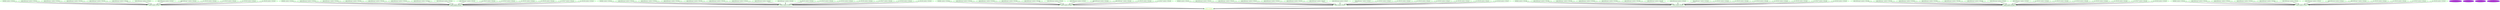  digraph "g" {
"DcIPaddr_monitor_0 c001n02" -> "probe_complete c001n02" [ style = bold]
"DcIPaddr_monitor_0 c001n02" [ style=bold color="green" fontcolor="black" ]
"DcIPaddr_monitor_0 c001n03" -> "probe_complete c001n03" [ style = bold]
"DcIPaddr_monitor_0 c001n03" [ style=bold color="green" fontcolor="black" ]
"DcIPaddr_monitor_0 c001n04" -> "probe_complete c001n04" [ style = bold]
"DcIPaddr_monitor_0 c001n04" [ style=bold color="green" fontcolor="black" ]
"DcIPaddr_monitor_0 c001n05" -> "probe_complete c001n05" [ style = bold]
"DcIPaddr_monitor_0 c001n05" [ style=bold color="green" fontcolor="black" ]
"DcIPaddr_monitor_0 c001n06" -> "probe_complete c001n06" [ style = bold]
"DcIPaddr_monitor_0 c001n06" [ style=bold color="green" fontcolor="black" ]
"DcIPaddr_monitor_0 c001n07" -> "probe_complete c001n07" [ style = bold]
"DcIPaddr_monitor_0 c001n07" [ style=bold color="green" fontcolor="black" ]
"DcIPaddr_monitor_0 c001n08" -> "probe_complete c001n08" [ style = bold]
"DcIPaddr_monitor_0 c001n08" [ style=bold color="green" fontcolor="black" ]
"DoFencing_running_0" [ style=filled color="black" fontcolor="orange"  fillcolor=purple]
"DoFencing_start_0" [ style=filled color="black" fontcolor="orange"  fillcolor=purple]
"DoFencing_stop_0" [ style=filled color="black" fontcolor="orange"  fillcolor=purple]
"DoFencing_stopped_0" [ style=filled color="black" fontcolor="orange"  fillcolor=purple]
"child_DoFencing:0_monitor_0 c001n02" -> "probe_complete c001n02" [ style = bold]
"child_DoFencing:0_monitor_0 c001n02" [ style=bold color="green" fontcolor="black" ]
"child_DoFencing:0_monitor_0 c001n03" -> "probe_complete c001n03" [ style = bold]
"child_DoFencing:0_monitor_0 c001n03" [ style=bold color="green" fontcolor="black" ]
"child_DoFencing:0_monitor_0 c001n04" -> "probe_complete c001n04" [ style = bold]
"child_DoFencing:0_monitor_0 c001n04" [ style=bold color="green" fontcolor="black" ]
"child_DoFencing:0_monitor_0 c001n05" -> "probe_complete c001n05" [ style = bold]
"child_DoFencing:0_monitor_0 c001n05" [ style=bold color="green" fontcolor="black" ]
"child_DoFencing:0_monitor_0 c001n06" -> "probe_complete c001n06" [ style = bold]
"child_DoFencing:0_monitor_0 c001n06" [ style=bold color="green" fontcolor="black" ]
"child_DoFencing:0_monitor_0 c001n07" -> "probe_complete c001n07" [ style = bold]
"child_DoFencing:0_monitor_0 c001n07" [ style=bold color="green" fontcolor="black" ]
"child_DoFencing:0_monitor_0 c001n08" -> "probe_complete c001n08" [ style = bold]
"child_DoFencing:0_monitor_0 c001n08" [ style=bold color="green" fontcolor="black" ]
"child_DoFencing:0_monitor_0 c001n09" -> "probe_complete c001n09" [ style = bold]
"child_DoFencing:0_monitor_0 c001n09" [ style=bold color="green" fontcolor="black" ]
"child_DoFencing:1_monitor_0 c001n02" -> "probe_complete c001n02" [ style = bold]
"child_DoFencing:1_monitor_0 c001n02" [ style=bold color="green" fontcolor="black" ]
"child_DoFencing:1_monitor_0 c001n03" -> "probe_complete c001n03" [ style = bold]
"child_DoFencing:1_monitor_0 c001n03" [ style=bold color="green" fontcolor="black" ]
"child_DoFencing:1_monitor_0 c001n04" -> "probe_complete c001n04" [ style = bold]
"child_DoFencing:1_monitor_0 c001n04" [ style=bold color="green" fontcolor="black" ]
"child_DoFencing:1_monitor_0 c001n05" -> "probe_complete c001n05" [ style = bold]
"child_DoFencing:1_monitor_0 c001n05" [ style=bold color="green" fontcolor="black" ]
"child_DoFencing:1_monitor_0 c001n06" -> "probe_complete c001n06" [ style = bold]
"child_DoFencing:1_monitor_0 c001n06" [ style=bold color="green" fontcolor="black" ]
"child_DoFencing:1_monitor_0 c001n07" -> "probe_complete c001n07" [ style = bold]
"child_DoFencing:1_monitor_0 c001n07" [ style=bold color="green" fontcolor="black" ]
"child_DoFencing:1_monitor_0 c001n08" -> "probe_complete c001n08" [ style = bold]
"child_DoFencing:1_monitor_0 c001n08" [ style=bold color="green" fontcolor="black" ]
"child_DoFencing:1_monitor_0 c001n09" -> "probe_complete c001n09" [ style = bold]
"child_DoFencing:1_monitor_0 c001n09" [ style=bold color="green" fontcolor="black" ]
"child_DoFencing:2_monitor_0 c001n02" -> "probe_complete c001n02" [ style = bold]
"child_DoFencing:2_monitor_0 c001n02" [ style=bold color="green" fontcolor="black" ]
"child_DoFencing:2_monitor_0 c001n03" -> "probe_complete c001n03" [ style = bold]
"child_DoFencing:2_monitor_0 c001n03" [ style=bold color="green" fontcolor="black" ]
"child_DoFencing:2_monitor_0 c001n04" -> "probe_complete c001n04" [ style = bold]
"child_DoFencing:2_monitor_0 c001n04" [ style=bold color="green" fontcolor="black" ]
"child_DoFencing:2_monitor_0 c001n05" -> "probe_complete c001n05" [ style = bold]
"child_DoFencing:2_monitor_0 c001n05" [ style=bold color="green" fontcolor="black" ]
"child_DoFencing:2_monitor_0 c001n06" -> "probe_complete c001n06" [ style = bold]
"child_DoFencing:2_monitor_0 c001n06" [ style=bold color="green" fontcolor="black" ]
"child_DoFencing:2_monitor_0 c001n07" -> "probe_complete c001n07" [ style = bold]
"child_DoFencing:2_monitor_0 c001n07" [ style=bold color="green" fontcolor="black" ]
"child_DoFencing:2_monitor_0 c001n08" -> "probe_complete c001n08" [ style = bold]
"child_DoFencing:2_monitor_0 c001n08" [ style=bold color="green" fontcolor="black" ]
"child_DoFencing:2_monitor_0 c001n09" -> "probe_complete c001n09" [ style = bold]
"child_DoFencing:2_monitor_0 c001n09" [ style=bold color="green" fontcolor="black" ]
"child_DoFencing:3_monitor_0 c001n02" -> "probe_complete c001n02" [ style = bold]
"child_DoFencing:3_monitor_0 c001n02" [ style=bold color="green" fontcolor="black" ]
"child_DoFencing:3_monitor_0 c001n03" -> "probe_complete c001n03" [ style = bold]
"child_DoFencing:3_monitor_0 c001n03" [ style=bold color="green" fontcolor="black" ]
"child_DoFencing:3_monitor_0 c001n04" -> "probe_complete c001n04" [ style = bold]
"child_DoFencing:3_monitor_0 c001n04" [ style=bold color="green" fontcolor="black" ]
"child_DoFencing:3_monitor_0 c001n05" -> "probe_complete c001n05" [ style = bold]
"child_DoFencing:3_monitor_0 c001n05" [ style=bold color="green" fontcolor="black" ]
"child_DoFencing:3_monitor_0 c001n06" -> "probe_complete c001n06" [ style = bold]
"child_DoFencing:3_monitor_0 c001n06" [ style=bold color="green" fontcolor="black" ]
"child_DoFencing:3_monitor_0 c001n07" -> "probe_complete c001n07" [ style = bold]
"child_DoFencing:3_monitor_0 c001n07" [ style=bold color="green" fontcolor="black" ]
"child_DoFencing:3_monitor_0 c001n08" -> "probe_complete c001n08" [ style = bold]
"child_DoFencing:3_monitor_0 c001n08" [ style=bold color="green" fontcolor="black" ]
"child_DoFencing:3_monitor_0 c001n09" -> "probe_complete c001n09" [ style = bold]
"child_DoFencing:3_monitor_0 c001n09" [ style=bold color="green" fontcolor="black" ]
"child_DoFencing:4_monitor_0 c001n02" -> "probe_complete c001n02" [ style = bold]
"child_DoFencing:4_monitor_0 c001n02" [ style=bold color="green" fontcolor="black" ]
"child_DoFencing:4_monitor_0 c001n03" -> "probe_complete c001n03" [ style = bold]
"child_DoFencing:4_monitor_0 c001n03" [ style=bold color="green" fontcolor="black" ]
"child_DoFencing:4_monitor_0 c001n04" -> "probe_complete c001n04" [ style = bold]
"child_DoFencing:4_monitor_0 c001n04" [ style=bold color="green" fontcolor="black" ]
"child_DoFencing:4_monitor_0 c001n05" -> "probe_complete c001n05" [ style = bold]
"child_DoFencing:4_monitor_0 c001n05" [ style=bold color="green" fontcolor="black" ]
"child_DoFencing:4_monitor_0 c001n06" -> "probe_complete c001n06" [ style = bold]
"child_DoFencing:4_monitor_0 c001n06" [ style=bold color="green" fontcolor="black" ]
"child_DoFencing:4_monitor_0 c001n07" -> "probe_complete c001n07" [ style = bold]
"child_DoFencing:4_monitor_0 c001n07" [ style=bold color="green" fontcolor="black" ]
"child_DoFencing:4_monitor_0 c001n08" -> "probe_complete c001n08" [ style = bold]
"child_DoFencing:4_monitor_0 c001n08" [ style=bold color="green" fontcolor="black" ]
"child_DoFencing:4_monitor_0 c001n09" -> "probe_complete c001n09" [ style = bold]
"child_DoFencing:4_monitor_0 c001n09" [ style=bold color="green" fontcolor="black" ]
"child_DoFencing:5_monitor_0 c001n02" -> "probe_complete c001n02" [ style = bold]
"child_DoFencing:5_monitor_0 c001n02" [ style=bold color="green" fontcolor="black" ]
"child_DoFencing:5_monitor_0 c001n03" -> "probe_complete c001n03" [ style = bold]
"child_DoFencing:5_monitor_0 c001n03" [ style=bold color="green" fontcolor="black" ]
"child_DoFencing:5_monitor_0 c001n04" -> "probe_complete c001n04" [ style = bold]
"child_DoFencing:5_monitor_0 c001n04" [ style=bold color="green" fontcolor="black" ]
"child_DoFencing:5_monitor_0 c001n05" -> "probe_complete c001n05" [ style = bold]
"child_DoFencing:5_monitor_0 c001n05" [ style=bold color="green" fontcolor="black" ]
"child_DoFencing:5_monitor_0 c001n06" -> "probe_complete c001n06" [ style = bold]
"child_DoFencing:5_monitor_0 c001n06" [ style=bold color="green" fontcolor="black" ]
"child_DoFencing:5_monitor_0 c001n07" -> "probe_complete c001n07" [ style = bold]
"child_DoFencing:5_monitor_0 c001n07" [ style=bold color="green" fontcolor="black" ]
"child_DoFencing:5_monitor_0 c001n08" -> "probe_complete c001n08" [ style = bold]
"child_DoFencing:5_monitor_0 c001n08" [ style=bold color="green" fontcolor="black" ]
"child_DoFencing:5_monitor_0 c001n09" -> "probe_complete c001n09" [ style = bold]
"child_DoFencing:5_monitor_0 c001n09" [ style=bold color="green" fontcolor="black" ]
"child_DoFencing:6_monitor_0 c001n02" -> "probe_complete c001n02" [ style = bold]
"child_DoFencing:6_monitor_0 c001n02" [ style=bold color="green" fontcolor="black" ]
"child_DoFencing:6_monitor_0 c001n03" -> "probe_complete c001n03" [ style = bold]
"child_DoFencing:6_monitor_0 c001n03" [ style=bold color="green" fontcolor="black" ]
"child_DoFencing:6_monitor_0 c001n04" -> "probe_complete c001n04" [ style = bold]
"child_DoFencing:6_monitor_0 c001n04" [ style=bold color="green" fontcolor="black" ]
"child_DoFencing:6_monitor_0 c001n05" -> "probe_complete c001n05" [ style = bold]
"child_DoFencing:6_monitor_0 c001n05" [ style=bold color="green" fontcolor="black" ]
"child_DoFencing:6_monitor_0 c001n06" -> "probe_complete c001n06" [ style = bold]
"child_DoFencing:6_monitor_0 c001n06" [ style=bold color="green" fontcolor="black" ]
"child_DoFencing:6_monitor_0 c001n07" -> "probe_complete c001n07" [ style = bold]
"child_DoFencing:6_monitor_0 c001n07" [ style=bold color="green" fontcolor="black" ]
"child_DoFencing:6_monitor_0 c001n08" -> "probe_complete c001n08" [ style = bold]
"child_DoFencing:6_monitor_0 c001n08" [ style=bold color="green" fontcolor="black" ]
"child_DoFencing:6_monitor_0 c001n09" -> "probe_complete c001n09" [ style = bold]
"child_DoFencing:6_monitor_0 c001n09" [ style=bold color="green" fontcolor="black" ]
"child_DoFencing:7_monitor_0 c001n02" -> "probe_complete c001n02" [ style = bold]
"child_DoFencing:7_monitor_0 c001n02" [ style=bold color="green" fontcolor="black" ]
"child_DoFencing:7_monitor_0 c001n03" -> "probe_complete c001n03" [ style = bold]
"child_DoFencing:7_monitor_0 c001n03" [ style=bold color="green" fontcolor="black" ]
"child_DoFencing:7_monitor_0 c001n04" -> "probe_complete c001n04" [ style = bold]
"child_DoFencing:7_monitor_0 c001n04" [ style=bold color="green" fontcolor="black" ]
"child_DoFencing:7_monitor_0 c001n05" -> "probe_complete c001n05" [ style = bold]
"child_DoFencing:7_monitor_0 c001n05" [ style=bold color="green" fontcolor="black" ]
"child_DoFencing:7_monitor_0 c001n06" -> "probe_complete c001n06" [ style = bold]
"child_DoFencing:7_monitor_0 c001n06" [ style=bold color="green" fontcolor="black" ]
"child_DoFencing:7_monitor_0 c001n07" -> "probe_complete c001n07" [ style = bold]
"child_DoFencing:7_monitor_0 c001n07" [ style=bold color="green" fontcolor="black" ]
"child_DoFencing:7_monitor_0 c001n08" -> "probe_complete c001n08" [ style = bold]
"child_DoFencing:7_monitor_0 c001n08" [ style=bold color="green" fontcolor="black" ]
"child_DoFencing:7_monitor_0 c001n09" -> "probe_complete c001n09" [ style = bold]
"child_DoFencing:7_monitor_0 c001n09" [ style=bold color="green" fontcolor="black" ]
"probe_complete c001n02" -> "probe_complete" [ style = bold]
"probe_complete c001n02" [ style=bold color="green" fontcolor="black" ]
"probe_complete c001n03" -> "probe_complete" [ style = bold]
"probe_complete c001n03" [ style=bold color="green" fontcolor="black" ]
"probe_complete c001n04" -> "probe_complete" [ style = bold]
"probe_complete c001n04" [ style=bold color="green" fontcolor="black" ]
"probe_complete c001n05" -> "probe_complete" [ style = bold]
"probe_complete c001n05" [ style=bold color="green" fontcolor="black" ]
"probe_complete c001n06" -> "probe_complete" [ style = bold]
"probe_complete c001n06" [ style=bold color="green" fontcolor="black" ]
"probe_complete c001n07" -> "probe_complete" [ style = bold]
"probe_complete c001n07" [ style=bold color="green" fontcolor="black" ]
"probe_complete c001n08" -> "probe_complete" [ style = bold]
"probe_complete c001n08" [ style=bold color="green" fontcolor="black" ]
"probe_complete c001n09" -> "probe_complete" [ style = bold]
"probe_complete c001n09" [ style=bold color="green" fontcolor="black" ]
"probe_complete" [ style=bold color="green" fontcolor="orange" ]
"rsc_c001n02_monitor_0 c001n04" -> "probe_complete c001n04" [ style = bold]
"rsc_c001n02_monitor_0 c001n04" [ style=bold color="green" fontcolor="black" ]
"rsc_c001n02_monitor_0 c001n05" -> "probe_complete c001n05" [ style = bold]
"rsc_c001n02_monitor_0 c001n05" [ style=bold color="green" fontcolor="black" ]
"rsc_c001n02_monitor_0 c001n07" -> "probe_complete c001n07" [ style = bold]
"rsc_c001n02_monitor_0 c001n07" [ style=bold color="green" fontcolor="black" ]
"rsc_c001n02_monitor_0 c001n08" -> "probe_complete c001n08" [ style = bold]
"rsc_c001n02_monitor_0 c001n08" [ style=bold color="green" fontcolor="black" ]
"rsc_c001n02_monitor_0 c001n09" -> "probe_complete c001n09" [ style = bold]
"rsc_c001n02_monitor_0 c001n09" [ style=bold color="green" fontcolor="black" ]
"rsc_c001n03_monitor_0 c001n02" -> "probe_complete c001n02" [ style = bold]
"rsc_c001n03_monitor_0 c001n02" [ style=bold color="green" fontcolor="black" ]
"rsc_c001n03_monitor_0 c001n04" -> "probe_complete c001n04" [ style = bold]
"rsc_c001n03_monitor_0 c001n04" [ style=bold color="green" fontcolor="black" ]
"rsc_c001n03_monitor_0 c001n05" -> "probe_complete c001n05" [ style = bold]
"rsc_c001n03_monitor_0 c001n05" [ style=bold color="green" fontcolor="black" ]
"rsc_c001n03_monitor_0 c001n07" -> "probe_complete c001n07" [ style = bold]
"rsc_c001n03_monitor_0 c001n07" [ style=bold color="green" fontcolor="black" ]
"rsc_c001n03_monitor_0 c001n08" -> "probe_complete c001n08" [ style = bold]
"rsc_c001n03_monitor_0 c001n08" [ style=bold color="green" fontcolor="black" ]
"rsc_c001n03_monitor_0 c001n09" -> "probe_complete c001n09" [ style = bold]
"rsc_c001n03_monitor_0 c001n09" [ style=bold color="green" fontcolor="black" ]
"rsc_c001n04_monitor_0 c001n02" -> "probe_complete c001n02" [ style = bold]
"rsc_c001n04_monitor_0 c001n02" [ style=bold color="green" fontcolor="black" ]
"rsc_c001n04_monitor_0 c001n03" -> "probe_complete c001n03" [ style = bold]
"rsc_c001n04_monitor_0 c001n03" [ style=bold color="green" fontcolor="black" ]
"rsc_c001n04_monitor_0 c001n05" -> "probe_complete c001n05" [ style = bold]
"rsc_c001n04_monitor_0 c001n05" [ style=bold color="green" fontcolor="black" ]
"rsc_c001n04_monitor_0 c001n07" -> "probe_complete c001n07" [ style = bold]
"rsc_c001n04_monitor_0 c001n07" [ style=bold color="green" fontcolor="black" ]
"rsc_c001n04_monitor_0 c001n08" -> "probe_complete c001n08" [ style = bold]
"rsc_c001n04_monitor_0 c001n08" [ style=bold color="green" fontcolor="black" ]
"rsc_c001n04_monitor_0 c001n09" -> "probe_complete c001n09" [ style = bold]
"rsc_c001n04_monitor_0 c001n09" [ style=bold color="green" fontcolor="black" ]
"rsc_c001n05_monitor_0 c001n02" -> "probe_complete c001n02" [ style = bold]
"rsc_c001n05_monitor_0 c001n02" [ style=bold color="green" fontcolor="black" ]
"rsc_c001n05_monitor_0 c001n03" -> "probe_complete c001n03" [ style = bold]
"rsc_c001n05_monitor_0 c001n03" [ style=bold color="green" fontcolor="black" ]
"rsc_c001n05_monitor_0 c001n04" -> "probe_complete c001n04" [ style = bold]
"rsc_c001n05_monitor_0 c001n04" [ style=bold color="green" fontcolor="black" ]
"rsc_c001n05_monitor_0 c001n06" -> "probe_complete c001n06" [ style = bold]
"rsc_c001n05_monitor_0 c001n06" [ style=bold color="green" fontcolor="black" ]
"rsc_c001n05_monitor_0 c001n07" -> "probe_complete c001n07" [ style = bold]
"rsc_c001n05_monitor_0 c001n07" [ style=bold color="green" fontcolor="black" ]
"rsc_c001n05_monitor_0 c001n08" -> "probe_complete c001n08" [ style = bold]
"rsc_c001n05_monitor_0 c001n08" [ style=bold color="green" fontcolor="black" ]
"rsc_c001n05_monitor_0 c001n09" -> "probe_complete c001n09" [ style = bold]
"rsc_c001n05_monitor_0 c001n09" [ style=bold color="green" fontcolor="black" ]
"rsc_c001n06_monitor_0 c001n03" -> "probe_complete c001n03" [ style = bold]
"rsc_c001n06_monitor_0 c001n03" [ style=bold color="green" fontcolor="black" ]
"rsc_c001n06_monitor_0 c001n04" -> "probe_complete c001n04" [ style = bold]
"rsc_c001n06_monitor_0 c001n04" [ style=bold color="green" fontcolor="black" ]
"rsc_c001n06_monitor_0 c001n05" -> "probe_complete c001n05" [ style = bold]
"rsc_c001n06_monitor_0 c001n05" [ style=bold color="green" fontcolor="black" ]
"rsc_c001n06_monitor_0 c001n07" -> "probe_complete c001n07" [ style = bold]
"rsc_c001n06_monitor_0 c001n07" [ style=bold color="green" fontcolor="black" ]
"rsc_c001n06_monitor_0 c001n08" -> "probe_complete c001n08" [ style = bold]
"rsc_c001n06_monitor_0 c001n08" [ style=bold color="green" fontcolor="black" ]
"rsc_c001n06_monitor_0 c001n09" -> "probe_complete c001n09" [ style = bold]
"rsc_c001n06_monitor_0 c001n09" [ style=bold color="green" fontcolor="black" ]
"rsc_c001n07_monitor_0 c001n04" -> "probe_complete c001n04" [ style = bold]
"rsc_c001n07_monitor_0 c001n04" [ style=bold color="green" fontcolor="black" ]
"rsc_c001n07_monitor_0 c001n05" -> "probe_complete c001n05" [ style = bold]
"rsc_c001n07_monitor_0 c001n05" [ style=bold color="green" fontcolor="black" ]
"rsc_c001n07_monitor_0 c001n06" -> "probe_complete c001n06" [ style = bold]
"rsc_c001n07_monitor_0 c001n06" [ style=bold color="green" fontcolor="black" ]
"rsc_c001n07_monitor_0 c001n08" -> "probe_complete c001n08" [ style = bold]
"rsc_c001n07_monitor_0 c001n08" [ style=bold color="green" fontcolor="black" ]
"rsc_c001n07_monitor_0 c001n09" -> "probe_complete c001n09" [ style = bold]
"rsc_c001n07_monitor_0 c001n09" [ style=bold color="green" fontcolor="black" ]
"rsc_c001n08_monitor_0 c001n05" -> "probe_complete c001n05" [ style = bold]
"rsc_c001n08_monitor_0 c001n05" [ style=bold color="green" fontcolor="black" ]
"rsc_c001n08_monitor_0 c001n07" -> "probe_complete c001n07" [ style = bold]
"rsc_c001n08_monitor_0 c001n07" [ style=bold color="green" fontcolor="black" ]
"rsc_c001n08_monitor_0 c001n09" -> "probe_complete c001n09" [ style = bold]
"rsc_c001n08_monitor_0 c001n09" [ style=bold color="green" fontcolor="black" ]
"rsc_c001n09_monitor_0 c001n02" -> "probe_complete c001n02" [ style = bold]
"rsc_c001n09_monitor_0 c001n02" [ style=bold color="green" fontcolor="black" ]
"rsc_c001n09_monitor_0 c001n03" -> "probe_complete c001n03" [ style = bold]
"rsc_c001n09_monitor_0 c001n03" [ style=bold color="green" fontcolor="black" ]
"rsc_c001n09_monitor_0 c001n04" -> "probe_complete c001n04" [ style = bold]
"rsc_c001n09_monitor_0 c001n04" [ style=bold color="green" fontcolor="black" ]
"rsc_c001n09_monitor_0 c001n05" -> "probe_complete c001n05" [ style = bold]
"rsc_c001n09_monitor_0 c001n05" [ style=bold color="green" fontcolor="black" ]
"rsc_c001n09_monitor_0 c001n07" -> "probe_complete c001n07" [ style = bold]
"rsc_c001n09_monitor_0 c001n07" [ style=bold color="green" fontcolor="black" ]
"rsc_c001n09_monitor_0 c001n08" -> "probe_complete c001n08" [ style = bold]
"rsc_c001n09_monitor_0 c001n08" [ style=bold color="green" fontcolor="black" ]
}
